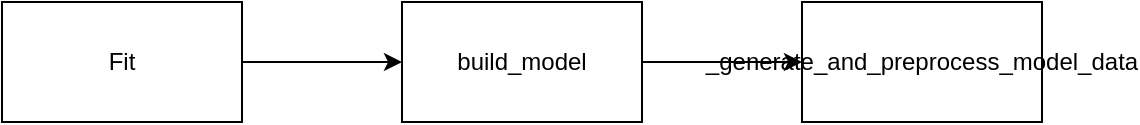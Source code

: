 <mxfile>
    <diagram id="31pHtBpzItvosGemR3_z" name="Page-1">
        <mxGraphModel dx="497" dy="681" grid="1" gridSize="10" guides="1" tooltips="1" connect="1" arrows="1" fold="1" page="1" pageScale="1" pageWidth="850" pageHeight="1100" math="0" shadow="0">
            <root>
                <mxCell id="0"/>
                <mxCell id="1" parent="0"/>
                <mxCell id="4" value="" style="edgeStyle=none;html=1;" edge="1" parent="1" source="2" target="3">
                    <mxGeometry relative="1" as="geometry"/>
                </mxCell>
                <mxCell id="2" value="Fit" style="rounded=0;whiteSpace=wrap;html=1;" vertex="1" parent="1">
                    <mxGeometry x="210" y="270" width="120" height="60" as="geometry"/>
                </mxCell>
                <mxCell id="6" value="" style="edgeStyle=none;html=1;" edge="1" parent="1" source="3" target="5">
                    <mxGeometry relative="1" as="geometry"/>
                </mxCell>
                <mxCell id="3" value="build_model" style="rounded=0;whiteSpace=wrap;html=1;" vertex="1" parent="1">
                    <mxGeometry x="410" y="270" width="120" height="60" as="geometry"/>
                </mxCell>
                <mxCell id="5" value="_generate_and_preprocess_model_data" style="rounded=0;whiteSpace=wrap;html=1;" vertex="1" parent="1">
                    <mxGeometry x="610" y="270" width="120" height="60" as="geometry"/>
                </mxCell>
            </root>
        </mxGraphModel>
    </diagram>
</mxfile>